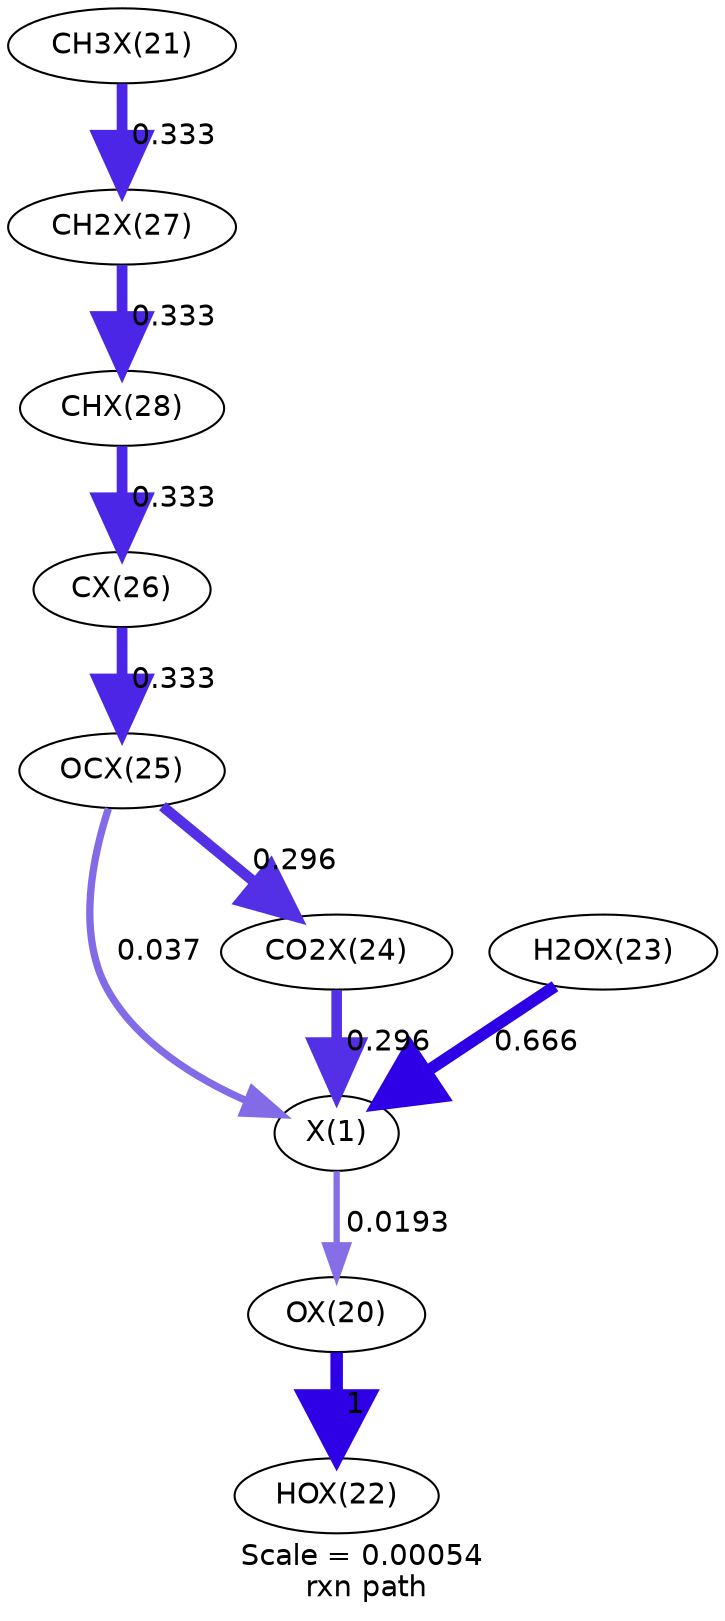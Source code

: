 digraph reaction_paths {
center=1;
s22 -> s24[fontname="Helvetica", style="setlinewidth(3.02)", arrowsize=1.51, color="0.7, 0.519, 0.9"
, label=" 0.0193"];
s29 -> s22[fontname="Helvetica", style="setlinewidth(3.51)", arrowsize=1.76, color="0.7, 0.537, 0.9"
, label=" 0.037"];
s27 -> s22[fontname="Helvetica", style="setlinewidth(5.69)", arrowsize=2.85, color="0.7, 1.17, 0.9"
, label=" 0.666"];
s28 -> s22[fontname="Helvetica", style="setlinewidth(5.08)", arrowsize=2.54, color="0.7, 0.796, 0.9"
, label=" 0.296"];
s24 -> s26[fontname="Helvetica", style="setlinewidth(6)", arrowsize=3, color="0.7, 1.5, 0.9"
, label=" 1"];
s25 -> s31[fontname="Helvetica", style="setlinewidth(5.17)", arrowsize=2.59, color="0.7, 0.833, 0.9"
, label=" 0.333"];
s31 -> s32[fontname="Helvetica", style="setlinewidth(5.17)", arrowsize=2.59, color="0.7, 0.833, 0.9"
, label=" 0.333"];
s32 -> s30[fontname="Helvetica", style="setlinewidth(5.17)", arrowsize=2.59, color="0.7, 0.833, 0.9"
, label=" 0.333"];
s30 -> s29[fontname="Helvetica", style="setlinewidth(5.17)", arrowsize=2.59, color="0.7, 0.833, 0.9"
, label=" 0.333"];
s29 -> s28[fontname="Helvetica", style="setlinewidth(5.08)", arrowsize=2.54, color="0.7, 0.796, 0.9"
, label=" 0.296"];
s22 [ fontname="Helvetica", label="X(1)"];
s24 [ fontname="Helvetica", label="OX(20)"];
s25 [ fontname="Helvetica", label="CH3X(21)"];
s26 [ fontname="Helvetica", label="HOX(22)"];
s27 [ fontname="Helvetica", label="H2OX(23)"];
s28 [ fontname="Helvetica", label="CO2X(24)"];
s29 [ fontname="Helvetica", label="OCX(25)"];
s30 [ fontname="Helvetica", label="CX(26)"];
s31 [ fontname="Helvetica", label="CH2X(27)"];
s32 [ fontname="Helvetica", label="CHX(28)"];
 label = "Scale = 0.00054\l rxn path";
 fontname = "Helvetica";
}
